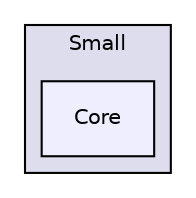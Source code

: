 digraph "include/Small/Core" {
  compound=true
  node [ fontsize="10", fontname="Helvetica"];
  edge [ labelfontsize="10", labelfontname="Helvetica"];
  subgraph clusterdir_bccf9de9576cfd43a752576f669ec707 {
    graph [ bgcolor="#ddddee", pencolor="black", label="Small" fontname="Helvetica", fontsize="10", URL="dir_bccf9de9576cfd43a752576f669ec707.html"]
  dir_28fb12f25184f93ef1999017e259726d [shape=box, label="Core", style="filled", fillcolor="#eeeeff", pencolor="black", URL="dir_28fb12f25184f93ef1999017e259726d.html"];
  }
}
